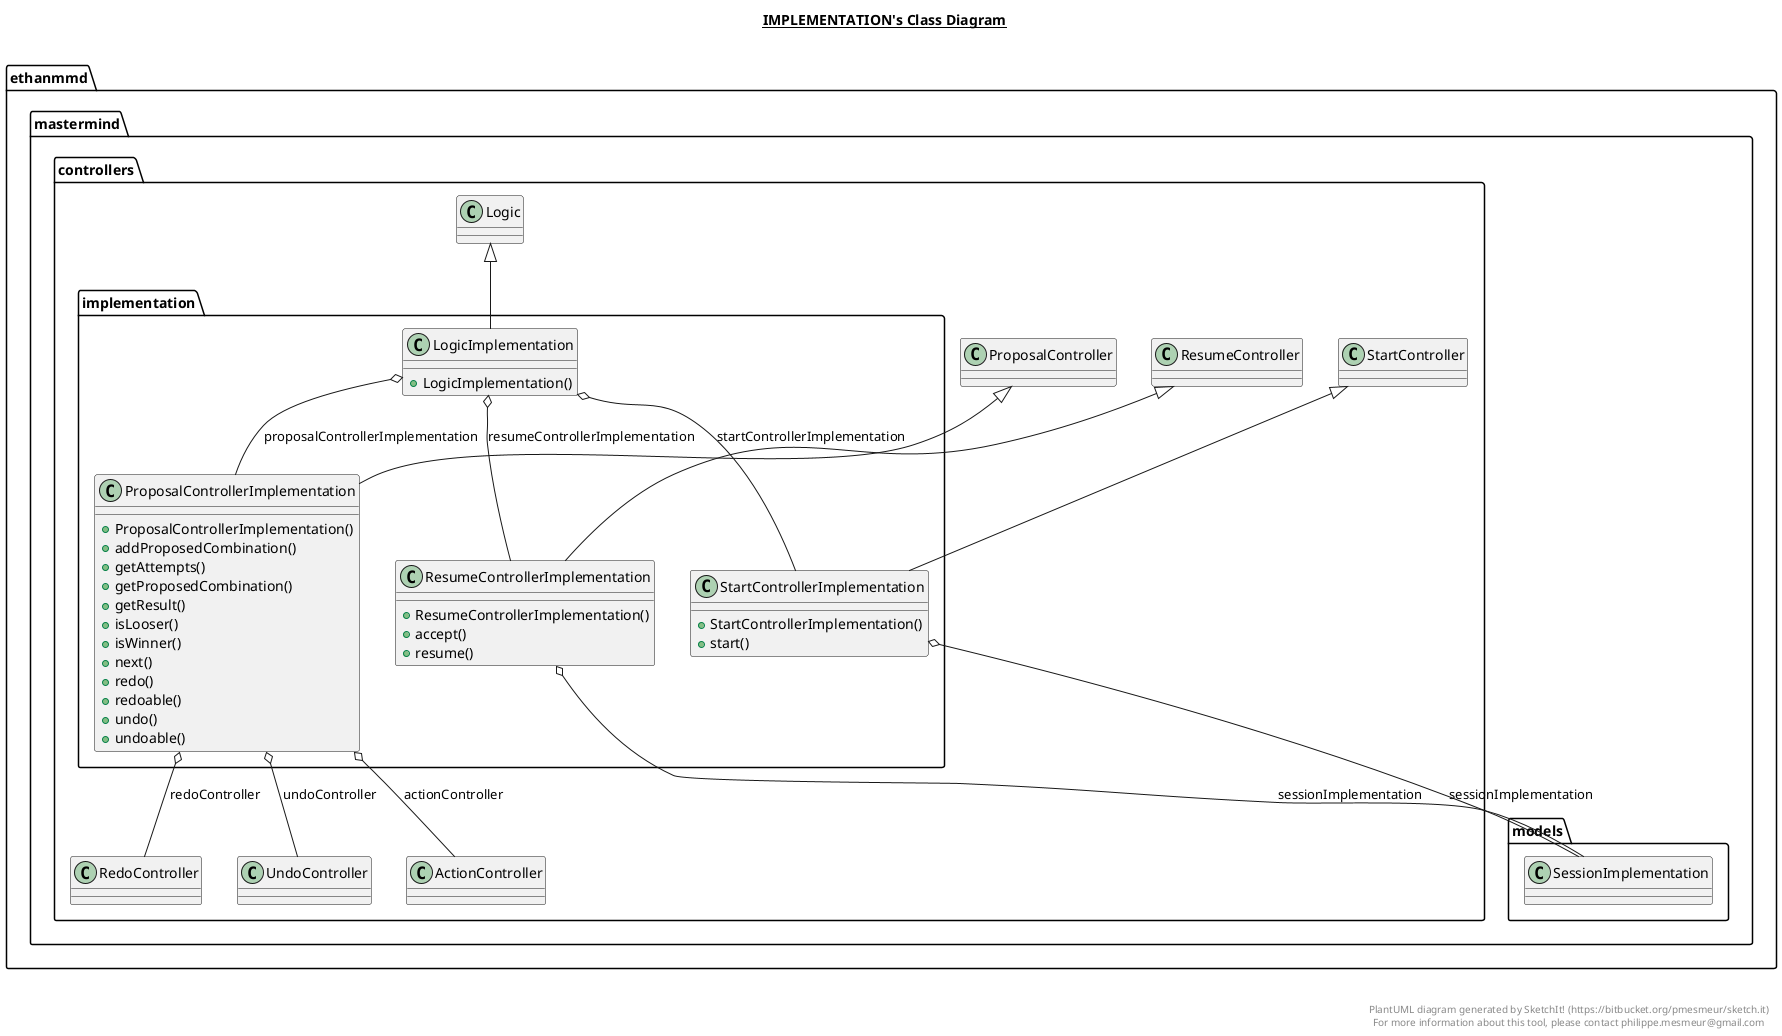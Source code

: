 @startuml

title __IMPLEMENTATION's Class Diagram__\n

  namespace ethanmmd.mastermind {
    namespace controllers {
      namespace implementation {
        class ethanmmd.mastermind.controllers.implementation.LogicImplementation {
            + LogicImplementation()
        }
      }
    }
  }
  

  namespace ethanmmd.mastermind {
    namespace controllers {
      namespace implementation {
        class ethanmmd.mastermind.controllers.implementation.ProposalControllerImplementation {
            + ProposalControllerImplementation()
            + addProposedCombination()
            + getAttempts()
            + getProposedCombination()
            + getResult()
            + isLooser()
            + isWinner()
            + next()
            + redo()
            + redoable()
            + undo()
            + undoable()
        }
      }
    }
  }
  

  namespace ethanmmd.mastermind {
    namespace controllers {
      namespace implementation {
        class ethanmmd.mastermind.controllers.implementation.ResumeControllerImplementation {
            + ResumeControllerImplementation()
            + accept()
            + resume()
        }
      }
    }
  }
  

  namespace ethanmmd.mastermind {
    namespace controllers {
      namespace implementation {
        class ethanmmd.mastermind.controllers.implementation.StartControllerImplementation {
            + StartControllerImplementation()
            + start()
        }
      }
    }
  }
  

  ethanmmd.mastermind.controllers.implementation.LogicImplementation -up-|> ethanmmd.mastermind.controllers.Logic
  ethanmmd.mastermind.controllers.implementation.LogicImplementation o-- ethanmmd.mastermind.controllers.implementation.ProposalControllerImplementation : proposalControllerImplementation
  ethanmmd.mastermind.controllers.implementation.LogicImplementation o-- ethanmmd.mastermind.controllers.implementation.ResumeControllerImplementation : resumeControllerImplementation
  ethanmmd.mastermind.controllers.implementation.LogicImplementation o-- ethanmmd.mastermind.controllers.implementation.StartControllerImplementation : startControllerImplementation
  ethanmmd.mastermind.controllers.implementation.ProposalControllerImplementation -up-|> ethanmmd.mastermind.controllers.ProposalController
  ethanmmd.mastermind.controllers.implementation.ProposalControllerImplementation o-- ethanmmd.mastermind.controllers.ActionController : actionController
  ethanmmd.mastermind.controllers.implementation.ProposalControllerImplementation o-- ethanmmd.mastermind.controllers.RedoController : redoController
  ethanmmd.mastermind.controllers.implementation.ProposalControllerImplementation o-- ethanmmd.mastermind.controllers.UndoController : undoController
  ethanmmd.mastermind.controllers.implementation.ResumeControllerImplementation -up-|> ethanmmd.mastermind.controllers.ResumeController
  ethanmmd.mastermind.controllers.implementation.ResumeControllerImplementation o-- ethanmmd.mastermind.models.SessionImplementation : sessionImplementation
  ethanmmd.mastermind.controllers.implementation.StartControllerImplementation -up-|> ethanmmd.mastermind.controllers.StartController
  ethanmmd.mastermind.controllers.implementation.StartControllerImplementation o-- ethanmmd.mastermind.models.SessionImplementation : sessionImplementation


right footer


PlantUML diagram generated by SketchIt! (https://bitbucket.org/pmesmeur/sketch.it)
For more information about this tool, please contact philippe.mesmeur@gmail.com
endfooter

@enduml
